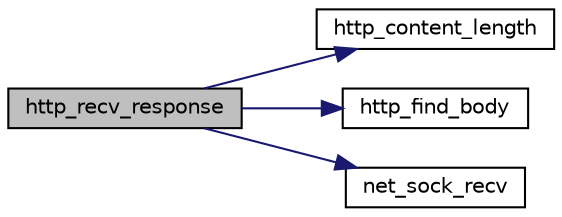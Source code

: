 digraph "http_recv_response"
{
 // LATEX_PDF_SIZE
  edge [fontname="Helvetica",fontsize="10",labelfontname="Helvetica",labelfontsize="10"];
  node [fontname="Helvetica",fontsize="10",shape=record];
  rankdir="LR";
  Node1 [label="http_recv_response",height=0.2,width=0.4,color="black", fillcolor="grey75", style="filled", fontcolor="black",tooltip="Receive full response to a request. This loops until it has received the amount of data indicated in ..."];
  Node1 -> Node2 [color="midnightblue",fontsize="10",style="solid",fontname="Helvetica"];
  Node2 [label="http_content_length",height=0.2,width=0.4,color="black", fillcolor="white", style="filled",URL="$http__lib_8c.html#a232f99af4687cddc8a7bbd40703078aa",tooltip="Get the value of Content-Length: in headers."];
  Node1 -> Node3 [color="midnightblue",fontsize="10",style="solid",fontname="Helvetica"];
  Node3 [label="http_find_body",height=0.2,width=0.4,color="black", fillcolor="white", style="filled",URL="$http__lib_8c.html#a1dcd8bb9bf71ab0ea7d22a1d732bfca1",tooltip="find the body part in an HTTP message"];
  Node1 -> Node4 [color="midnightblue",fontsize="10",style="solid",fontname="Helvetica"];
  Node4 [label="net_sock_recv",height=0.2,width=0.4,color="black", fillcolor="white", style="filled",URL="$net_8c.html#a3cda7f0c777dab2554a48a9d3d4bd592",tooltip="Read from a socket."];
}
